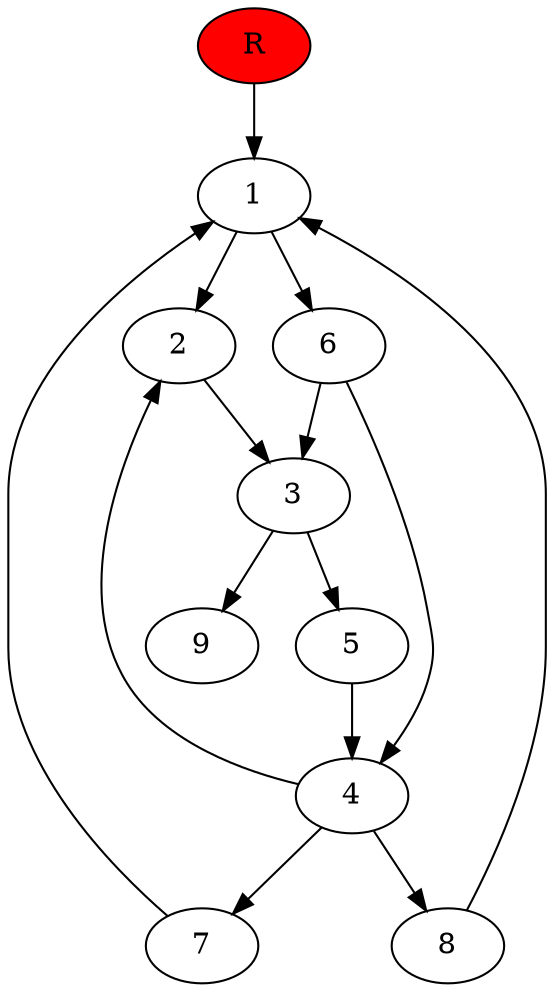 digraph prb38285 {
	1
	2
	3
	4
	5
	6
	7
	8
	R [fillcolor="#ff0000" style=filled]
	1 -> 2
	1 -> 6
	2 -> 3
	3 -> 5
	3 -> 9
	4 -> 2
	4 -> 7
	4 -> 8
	5 -> 4
	6 -> 3
	6 -> 4
	7 -> 1
	8 -> 1
	R -> 1
}
